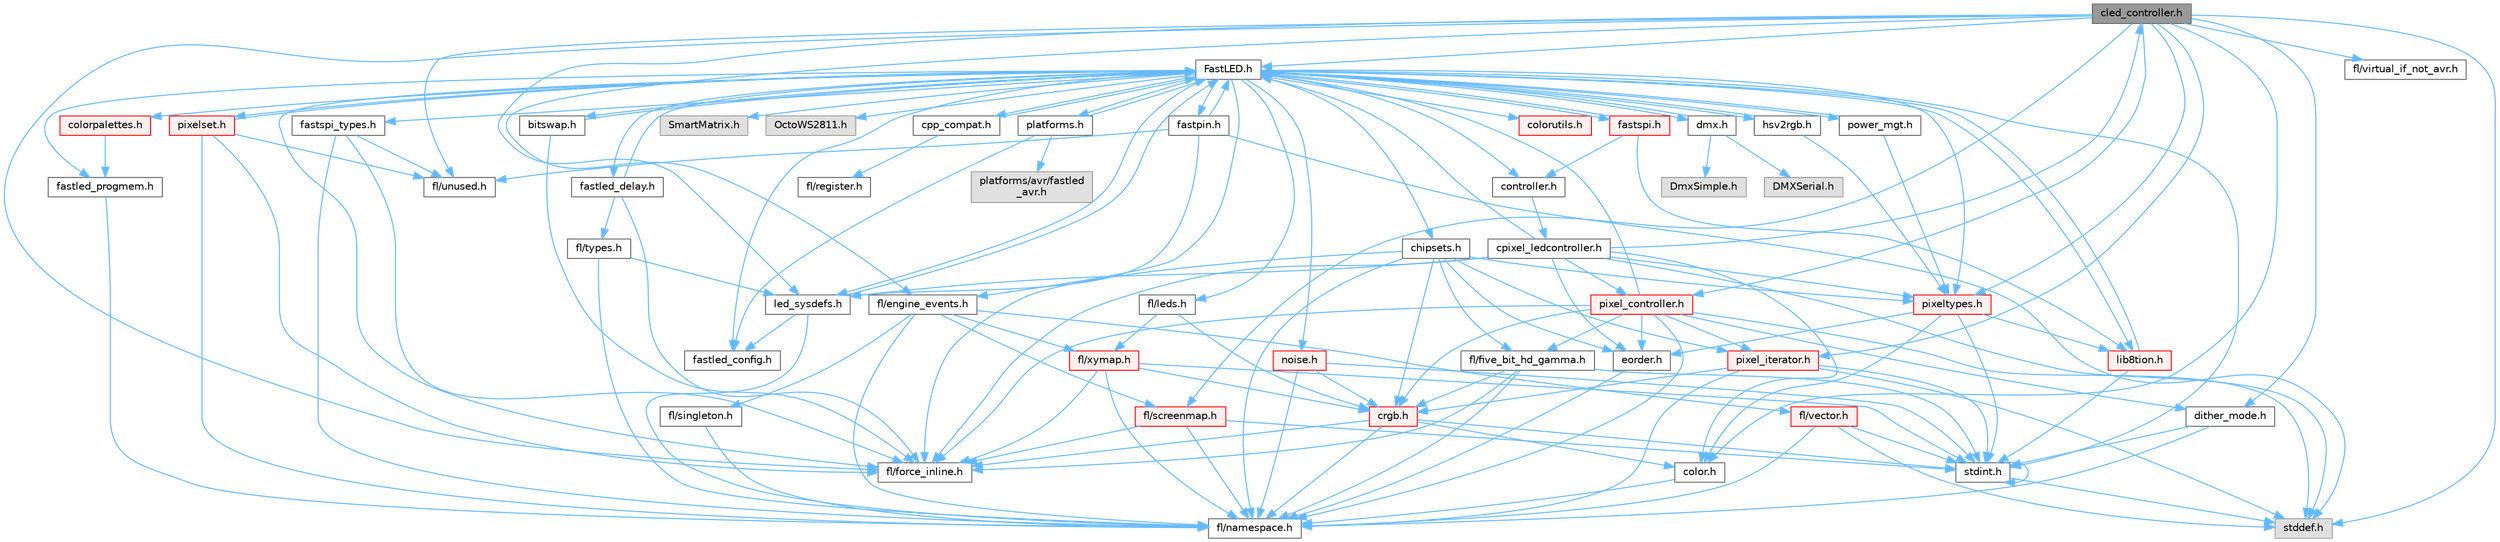 digraph "cled_controller.h"
{
 // INTERACTIVE_SVG=YES
 // LATEX_PDF_SIZE
  bgcolor="transparent";
  edge [fontname=Helvetica,fontsize=10,labelfontname=Helvetica,labelfontsize=10];
  node [fontname=Helvetica,fontsize=10,shape=box,height=0.2,width=0.4];
  Node1 [id="Node000001",label="cled_controller.h",height=0.2,width=0.4,color="gray40", fillcolor="grey60", style="filled", fontcolor="black",tooltip="base definitions used by led controllers for writing out led data"];
  Node1 -> Node2 [id="edge1_Node000001_Node000002",color="steelblue1",style="solid",tooltip=" "];
  Node2 [id="Node000002",label="stddef.h",height=0.2,width=0.4,color="grey60", fillcolor="#E0E0E0", style="filled",tooltip=" "];
  Node1 -> Node3 [id="edge2_Node000001_Node000003",color="steelblue1",style="solid",tooltip=" "];
  Node3 [id="Node000003",label="FastLED.h",height=0.2,width=0.4,color="grey40", fillcolor="white", style="filled",URL="$db/d97/_fast_l_e_d_8h.html",tooltip="central include file for FastLED, defines the CFastLED class/object"];
  Node3 -> Node4 [id="edge3_Node000003_Node000004",color="steelblue1",style="solid",tooltip=" "];
  Node4 [id="Node000004",label="stdint.h",height=0.2,width=0.4,color="grey40", fillcolor="white", style="filled",URL="$df/dd8/stdint_8h.html",tooltip=" "];
  Node4 -> Node2 [id="edge4_Node000004_Node000002",color="steelblue1",style="solid",tooltip=" "];
  Node4 -> Node4 [id="edge5_Node000004_Node000004",color="steelblue1",style="solid",tooltip=" "];
  Node3 -> Node5 [id="edge6_Node000003_Node000005",color="steelblue1",style="solid",tooltip=" "];
  Node5 [id="Node000005",label="SmartMatrix.h",height=0.2,width=0.4,color="grey60", fillcolor="#E0E0E0", style="filled",tooltip=" "];
  Node3 -> Node6 [id="edge7_Node000003_Node000006",color="steelblue1",style="solid",tooltip=" "];
  Node6 [id="Node000006",label="OctoWS2811.h",height=0.2,width=0.4,color="grey60", fillcolor="#E0E0E0", style="filled",tooltip=" "];
  Node3 -> Node7 [id="edge8_Node000003_Node000007",color="steelblue1",style="solid",tooltip=" "];
  Node7 [id="Node000007",label="fl/force_inline.h",height=0.2,width=0.4,color="grey40", fillcolor="white", style="filled",URL="$d4/d64/force__inline_8h.html",tooltip=" "];
  Node3 -> Node8 [id="edge9_Node000003_Node000008",color="steelblue1",style="solid",tooltip=" "];
  Node8 [id="Node000008",label="cpp_compat.h",height=0.2,width=0.4,color="grey40", fillcolor="white", style="filled",URL="$d9/d13/cpp__compat_8h.html",tooltip="Compatibility functions based on C++ version."];
  Node8 -> Node3 [id="edge10_Node000008_Node000003",color="steelblue1",style="solid",tooltip=" "];
  Node8 -> Node9 [id="edge11_Node000008_Node000009",color="steelblue1",style="solid",tooltip=" "];
  Node9 [id="Node000009",label="fl/register.h",height=0.2,width=0.4,color="grey40", fillcolor="white", style="filled",URL="$df/d80/register_8h.html",tooltip=" "];
  Node3 -> Node10 [id="edge12_Node000003_Node000010",color="steelblue1",style="solid",tooltip=" "];
  Node10 [id="Node000010",label="fastled_config.h",height=0.2,width=0.4,color="grey40", fillcolor="white", style="filled",URL="$d5/d11/fastled__config_8h.html",tooltip="Contains definitions that can be used to configure FastLED at compile time."];
  Node3 -> Node11 [id="edge13_Node000003_Node000011",color="steelblue1",style="solid",tooltip=" "];
  Node11 [id="Node000011",label="led_sysdefs.h",height=0.2,width=0.4,color="grey40", fillcolor="white", style="filled",URL="$d9/d3e/led__sysdefs_8h.html",tooltip="Determines which platform system definitions to include."];
  Node11 -> Node3 [id="edge14_Node000011_Node000003",color="steelblue1",style="solid",tooltip=" "];
  Node11 -> Node10 [id="edge15_Node000011_Node000010",color="steelblue1",style="solid",tooltip=" "];
  Node11 -> Node12 [id="edge16_Node000011_Node000012",color="steelblue1",style="solid",tooltip=" "];
  Node12 [id="Node000012",label="fl/namespace.h",height=0.2,width=0.4,color="grey40", fillcolor="white", style="filled",URL="$df/d2a/namespace_8h.html",tooltip="Implements the FastLED namespace macros."];
  Node3 -> Node13 [id="edge17_Node000003_Node000013",color="steelblue1",style="solid",tooltip=" "];
  Node13 [id="Node000013",label="fastled_delay.h",height=0.2,width=0.4,color="grey40", fillcolor="white", style="filled",URL="$d0/da8/fastled__delay_8h.html",tooltip="Utility functions and classes for managing delay cycles."];
  Node13 -> Node3 [id="edge18_Node000013_Node000003",color="steelblue1",style="solid",tooltip=" "];
  Node13 -> Node14 [id="edge19_Node000013_Node000014",color="steelblue1",style="solid",tooltip=" "];
  Node14 [id="Node000014",label="fl/types.h",height=0.2,width=0.4,color="grey40", fillcolor="white", style="filled",URL="$d7/da1/fl_2types_8h.html",tooltip=" "];
  Node14 -> Node12 [id="edge20_Node000014_Node000012",color="steelblue1",style="solid",tooltip=" "];
  Node14 -> Node11 [id="edge21_Node000014_Node000011",color="steelblue1",style="solid",tooltip=" "];
  Node13 -> Node7 [id="edge22_Node000013_Node000007",color="steelblue1",style="solid",tooltip=" "];
  Node3 -> Node15 [id="edge23_Node000003_Node000015",color="steelblue1",style="solid",tooltip=" "];
  Node15 [id="Node000015",label="bitswap.h",height=0.2,width=0.4,color="grey40", fillcolor="white", style="filled",URL="$de/ded/bitswap_8h.html",tooltip="Functions for doing a rotation of bits/bytes used by parallel output."];
  Node15 -> Node3 [id="edge24_Node000015_Node000003",color="steelblue1",style="solid",tooltip=" "];
  Node15 -> Node7 [id="edge25_Node000015_Node000007",color="steelblue1",style="solid",tooltip=" "];
  Node3 -> Node16 [id="edge26_Node000003_Node000016",color="steelblue1",style="solid",tooltip=" "];
  Node16 [id="Node000016",label="controller.h",height=0.2,width=0.4,color="grey40", fillcolor="white", style="filled",URL="$d2/dd9/controller_8h.html",tooltip="deprecated: base definitions used by led controllers for writing out led data"];
  Node16 -> Node17 [id="edge27_Node000016_Node000017",color="steelblue1",style="solid",tooltip=" "];
  Node17 [id="Node000017",label="cpixel_ledcontroller.h",height=0.2,width=0.4,color="grey40", fillcolor="white", style="filled",URL="$d9/d57/cpixel__ledcontroller_8h.html",tooltip="defines the templated version of the CLEDController class"];
  Node17 -> Node2 [id="edge28_Node000017_Node000002",color="steelblue1",style="solid",tooltip=" "];
  Node17 -> Node3 [id="edge29_Node000017_Node000003",color="steelblue1",style="solid",tooltip=" "];
  Node17 -> Node11 [id="edge30_Node000017_Node000011",color="steelblue1",style="solid",tooltip=" "];
  Node17 -> Node18 [id="edge31_Node000017_Node000018",color="steelblue1",style="solid",tooltip=" "];
  Node18 [id="Node000018",label="pixeltypes.h",height=0.2,width=0.4,color="red", fillcolor="#FFF0F0", style="filled",URL="$d2/dba/pixeltypes_8h.html",tooltip="Includes defintions for RGB and HSV pixels."];
  Node18 -> Node4 [id="edge32_Node000018_Node000004",color="steelblue1",style="solid",tooltip=" "];
  Node18 -> Node19 [id="edge33_Node000018_Node000019",color="steelblue1",style="solid",tooltip=" "];
  Node19 [id="Node000019",label="lib8tion.h",height=0.2,width=0.4,color="red", fillcolor="#FFF0F0", style="filled",URL="$df/da5/lib8tion_8h.html",tooltip="Fast, efficient 8-bit math functions specifically designed for high-performance LED programming."];
  Node19 -> Node3 [id="edge34_Node000019_Node000003",color="steelblue1",style="solid",tooltip=" "];
  Node19 -> Node4 [id="edge35_Node000019_Node000004",color="steelblue1",style="solid",tooltip=" "];
  Node18 -> Node43 [id="edge36_Node000018_Node000043",color="steelblue1",style="solid",tooltip=" "];
  Node43 [id="Node000043",label="color.h",height=0.2,width=0.4,color="grey40", fillcolor="white", style="filled",URL="$d2/d6b/src_2color_8h.html",tooltip="Contains definitions for color correction and temperature."];
  Node43 -> Node12 [id="edge37_Node000043_Node000012",color="steelblue1",style="solid",tooltip=" "];
  Node18 -> Node47 [id="edge38_Node000018_Node000047",color="steelblue1",style="solid",tooltip=" "];
  Node47 [id="Node000047",label="eorder.h",height=0.2,width=0.4,color="grey40", fillcolor="white", style="filled",URL="$db/d07/eorder_8h.html",tooltip="Defines color channel ordering enumerations."];
  Node47 -> Node12 [id="edge39_Node000047_Node000012",color="steelblue1",style="solid",tooltip=" "];
  Node17 -> Node43 [id="edge40_Node000017_Node000043",color="steelblue1",style="solid",tooltip=" "];
  Node17 -> Node47 [id="edge41_Node000017_Node000047",color="steelblue1",style="solid",tooltip=" "];
  Node17 -> Node7 [id="edge42_Node000017_Node000007",color="steelblue1",style="solid",tooltip=" "];
  Node17 -> Node49 [id="edge43_Node000017_Node000049",color="steelblue1",style="solid",tooltip=" "];
  Node49 [id="Node000049",label="pixel_controller.h",height=0.2,width=0.4,color="red", fillcolor="#FFF0F0", style="filled",URL="$d5/d4d/pixel__controller_8h.html",tooltip="Low level pixel data writing class."];
  Node49 -> Node2 [id="edge44_Node000049_Node000002",color="steelblue1",style="solid",tooltip=" "];
  Node49 -> Node51 [id="edge45_Node000049_Node000051",color="steelblue1",style="solid",tooltip=" "];
  Node51 [id="Node000051",label="fl/five_bit_hd_gamma.h",height=0.2,width=0.4,color="grey40", fillcolor="white", style="filled",URL="$dc/d44/five__bit__hd__gamma_8h.html",tooltip="Declares functions for five-bit gamma correction."];
  Node51 -> Node4 [id="edge46_Node000051_Node000004",color="steelblue1",style="solid",tooltip=" "];
  Node51 -> Node41 [id="edge47_Node000051_Node000041",color="steelblue1",style="solid",tooltip=" "];
  Node41 [id="Node000041",label="crgb.h",height=0.2,width=0.4,color="red", fillcolor="#FFF0F0", style="filled",URL="$db/dd1/crgb_8h.html",tooltip="Defines the red, green, and blue (RGB) pixel struct."];
  Node41 -> Node4 [id="edge48_Node000041_Node000004",color="steelblue1",style="solid",tooltip=" "];
  Node41 -> Node12 [id="edge49_Node000041_Node000012",color="steelblue1",style="solid",tooltip=" "];
  Node41 -> Node43 [id="edge50_Node000041_Node000043",color="steelblue1",style="solid",tooltip=" "];
  Node41 -> Node7 [id="edge51_Node000041_Node000007",color="steelblue1",style="solid",tooltip=" "];
  Node51 -> Node7 [id="edge52_Node000051_Node000007",color="steelblue1",style="solid",tooltip=" "];
  Node51 -> Node12 [id="edge53_Node000051_Node000012",color="steelblue1",style="solid",tooltip=" "];
  Node49 -> Node7 [id="edge54_Node000049_Node000007",color="steelblue1",style="solid",tooltip=" "];
  Node49 -> Node12 [id="edge55_Node000049_Node000012",color="steelblue1",style="solid",tooltip=" "];
  Node49 -> Node47 [id="edge56_Node000049_Node000047",color="steelblue1",style="solid",tooltip=" "];
  Node49 -> Node52 [id="edge57_Node000049_Node000052",color="steelblue1",style="solid",tooltip=" "];
  Node52 [id="Node000052",label="dither_mode.h",height=0.2,width=0.4,color="grey40", fillcolor="white", style="filled",URL="$d8/d90/dither__mode_8h.html",tooltip="Declares dithering options and types."];
  Node52 -> Node4 [id="edge58_Node000052_Node000004",color="steelblue1",style="solid",tooltip=" "];
  Node52 -> Node12 [id="edge59_Node000052_Node000012",color="steelblue1",style="solid",tooltip=" "];
  Node49 -> Node53 [id="edge60_Node000049_Node000053",color="steelblue1",style="solid",tooltip=" "];
  Node53 [id="Node000053",label="pixel_iterator.h",height=0.2,width=0.4,color="red", fillcolor="#FFF0F0", style="filled",URL="$d8/d6c/pixel__iterator_8h.html",tooltip="Non-templated low level pixel data writing class."];
  Node53 -> Node2 [id="edge61_Node000053_Node000002",color="steelblue1",style="solid",tooltip=" "];
  Node53 -> Node4 [id="edge62_Node000053_Node000004",color="steelblue1",style="solid",tooltip=" "];
  Node53 -> Node12 [id="edge63_Node000053_Node000012",color="steelblue1",style="solid",tooltip=" "];
  Node53 -> Node41 [id="edge64_Node000053_Node000041",color="steelblue1",style="solid",tooltip=" "];
  Node49 -> Node41 [id="edge65_Node000049_Node000041",color="steelblue1",style="solid",tooltip=" "];
  Node49 -> Node3 [id="edge66_Node000049_Node000003",color="steelblue1",style="solid",tooltip=" "];
  Node17 -> Node1 [id="edge67_Node000017_Node000001",color="steelblue1",style="solid",tooltip=" "];
  Node3 -> Node54 [id="edge68_Node000003_Node000054",color="steelblue1",style="solid",tooltip=" "];
  Node54 [id="Node000054",label="fastpin.h",height=0.2,width=0.4,color="grey40", fillcolor="white", style="filled",URL="$db/d65/fastpin_8h.html",tooltip="Class base definitions for defining fast pin access."];
  Node54 -> Node3 [id="edge69_Node000054_Node000003",color="steelblue1",style="solid",tooltip=" "];
  Node54 -> Node11 [id="edge70_Node000054_Node000011",color="steelblue1",style="solid",tooltip=" "];
  Node54 -> Node2 [id="edge71_Node000054_Node000002",color="steelblue1",style="solid",tooltip=" "];
  Node54 -> Node55 [id="edge72_Node000054_Node000055",color="steelblue1",style="solid",tooltip=" "];
  Node55 [id="Node000055",label="fl/unused.h",height=0.2,width=0.4,color="grey40", fillcolor="white", style="filled",URL="$d8/d4b/unused_8h.html",tooltip=" "];
  Node3 -> Node56 [id="edge73_Node000003_Node000056",color="steelblue1",style="solid",tooltip=" "];
  Node56 [id="Node000056",label="fastspi_types.h",height=0.2,width=0.4,color="grey40", fillcolor="white", style="filled",URL="$d2/ddb/fastspi__types_8h.html",tooltip="Data types and constants used by SPI interfaces."];
  Node56 -> Node7 [id="edge74_Node000056_Node000007",color="steelblue1",style="solid",tooltip=" "];
  Node56 -> Node12 [id="edge75_Node000056_Node000012",color="steelblue1",style="solid",tooltip=" "];
  Node56 -> Node55 [id="edge76_Node000056_Node000055",color="steelblue1",style="solid",tooltip=" "];
  Node3 -> Node57 [id="edge77_Node000003_Node000057",color="steelblue1",style="solid",tooltip=" "];
  Node57 [id="Node000057",label="dmx.h",height=0.2,width=0.4,color="grey40", fillcolor="white", style="filled",URL="$d3/de1/dmx_8h.html",tooltip="Defines the DMX512-based LED controllers."];
  Node57 -> Node3 [id="edge78_Node000057_Node000003",color="steelblue1",style="solid",tooltip=" "];
  Node57 -> Node58 [id="edge79_Node000057_Node000058",color="steelblue1",style="solid",tooltip=" "];
  Node58 [id="Node000058",label="DmxSimple.h",height=0.2,width=0.4,color="grey60", fillcolor="#E0E0E0", style="filled",tooltip=" "];
  Node57 -> Node59 [id="edge80_Node000057_Node000059",color="steelblue1",style="solid",tooltip=" "];
  Node59 [id="Node000059",label="DMXSerial.h",height=0.2,width=0.4,color="grey60", fillcolor="#E0E0E0", style="filled",tooltip=" "];
  Node3 -> Node60 [id="edge81_Node000003_Node000060",color="steelblue1",style="solid",tooltip=" "];
  Node60 [id="Node000060",label="platforms.h",height=0.2,width=0.4,color="grey40", fillcolor="white", style="filled",URL="$da/dc9/platforms_8h.html",tooltip="Determines which platforms headers to include."];
  Node60 -> Node3 [id="edge82_Node000060_Node000003",color="steelblue1",style="solid",tooltip=" "];
  Node60 -> Node10 [id="edge83_Node000060_Node000010",color="steelblue1",style="solid",tooltip=" "];
  Node60 -> Node61 [id="edge84_Node000060_Node000061",color="steelblue1",style="solid",tooltip=" "];
  Node61 [id="Node000061",label="platforms/avr/fastled\l_avr.h",height=0.2,width=0.4,color="grey60", fillcolor="#E0E0E0", style="filled",tooltip=" "];
  Node3 -> Node62 [id="edge85_Node000003_Node000062",color="steelblue1",style="solid",tooltip=" "];
  Node62 [id="Node000062",label="fastled_progmem.h",height=0.2,width=0.4,color="grey40", fillcolor="white", style="filled",URL="$df/dab/fastled__progmem_8h.html",tooltip="Wrapper definitions to allow seamless use of PROGMEM in environments that have it."];
  Node62 -> Node12 [id="edge86_Node000062_Node000012",color="steelblue1",style="solid",tooltip=" "];
  Node3 -> Node19 [id="edge87_Node000003_Node000019",color="steelblue1",style="solid",tooltip=" "];
  Node3 -> Node18 [id="edge88_Node000003_Node000018",color="steelblue1",style="solid",tooltip=" "];
  Node3 -> Node63 [id="edge89_Node000003_Node000063",color="steelblue1",style="solid",tooltip=" "];
  Node63 [id="Node000063",label="hsv2rgb.h",height=0.2,width=0.4,color="grey40", fillcolor="white", style="filled",URL="$de/d9a/hsv2rgb_8h.html",tooltip="Functions to convert from the HSV colorspace to the RGB colorspace."];
  Node63 -> Node3 [id="edge90_Node000063_Node000003",color="steelblue1",style="solid",tooltip=" "];
  Node63 -> Node18 [id="edge91_Node000063_Node000018",color="steelblue1",style="solid",tooltip=" "];
  Node3 -> Node64 [id="edge92_Node000003_Node000064",color="steelblue1",style="solid",tooltip=" "];
  Node64 [id="Node000064",label="colorutils.h",height=0.2,width=0.4,color="red", fillcolor="#FFF0F0", style="filled",URL="$d1/dfb/colorutils_8h.html",tooltip=" "];
  Node3 -> Node74 [id="edge93_Node000003_Node000074",color="steelblue1",style="solid",tooltip=" "];
  Node74 [id="Node000074",label="pixelset.h",height=0.2,width=0.4,color="red", fillcolor="#FFF0F0", style="filled",URL="$d4/d46/pixelset_8h.html",tooltip="Declares classes for managing logical groups of LEDs."];
  Node74 -> Node7 [id="edge94_Node000074_Node000007",color="steelblue1",style="solid",tooltip=" "];
  Node74 -> Node12 [id="edge95_Node000074_Node000012",color="steelblue1",style="solid",tooltip=" "];
  Node74 -> Node55 [id="edge96_Node000074_Node000055",color="steelblue1",style="solid",tooltip=" "];
  Node74 -> Node3 [id="edge97_Node000074_Node000003",color="steelblue1",style="solid",tooltip=" "];
  Node3 -> Node76 [id="edge98_Node000003_Node000076",color="steelblue1",style="solid",tooltip=" "];
  Node76 [id="Node000076",label="colorpalettes.h",height=0.2,width=0.4,color="red", fillcolor="#FFF0F0", style="filled",URL="$dc/dcc/colorpalettes_8h.html",tooltip="Declarations for the predefined color palettes supplied by FastLED."];
  Node76 -> Node62 [id="edge99_Node000076_Node000062",color="steelblue1",style="solid",tooltip=" "];
  Node3 -> Node77 [id="edge100_Node000003_Node000077",color="steelblue1",style="solid",tooltip=" "];
  Node77 [id="Node000077",label="noise.h",height=0.2,width=0.4,color="red", fillcolor="#FFF0F0", style="filled",URL="$d1/d31/noise_8h.html",tooltip="Functions to generate and fill arrays with noise."];
  Node77 -> Node4 [id="edge101_Node000077_Node000004",color="steelblue1",style="solid",tooltip=" "];
  Node77 -> Node41 [id="edge102_Node000077_Node000041",color="steelblue1",style="solid",tooltip=" "];
  Node77 -> Node12 [id="edge103_Node000077_Node000012",color="steelblue1",style="solid",tooltip=" "];
  Node3 -> Node78 [id="edge104_Node000003_Node000078",color="steelblue1",style="solid",tooltip=" "];
  Node78 [id="Node000078",label="power_mgt.h",height=0.2,width=0.4,color="grey40", fillcolor="white", style="filled",URL="$dc/d5b/power__mgt_8h.html",tooltip="Functions to limit the power used by FastLED."];
  Node78 -> Node3 [id="edge105_Node000078_Node000003",color="steelblue1",style="solid",tooltip=" "];
  Node78 -> Node18 [id="edge106_Node000078_Node000018",color="steelblue1",style="solid",tooltip=" "];
  Node3 -> Node79 [id="edge107_Node000003_Node000079",color="steelblue1",style="solid",tooltip=" "];
  Node79 [id="Node000079",label="fastspi.h",height=0.2,width=0.4,color="red", fillcolor="#FFF0F0", style="filled",URL="$d6/ddc/fastspi_8h.html",tooltip="Serial peripheral interface (SPI) definitions per platform."];
  Node79 -> Node3 [id="edge108_Node000079_Node000003",color="steelblue1",style="solid",tooltip=" "];
  Node79 -> Node16 [id="edge109_Node000079_Node000016",color="steelblue1",style="solid",tooltip=" "];
  Node79 -> Node19 [id="edge110_Node000079_Node000019",color="steelblue1",style="solid",tooltip=" "];
  Node3 -> Node81 [id="edge111_Node000003_Node000081",color="steelblue1",style="solid",tooltip=" "];
  Node81 [id="Node000081",label="chipsets.h",height=0.2,width=0.4,color="grey40", fillcolor="white", style="filled",URL="$db/d66/chipsets_8h.html",tooltip="Contains the bulk of the definitions for the various LED chipsets supported."];
  Node81 -> Node18 [id="edge112_Node000081_Node000018",color="steelblue1",style="solid",tooltip=" "];
  Node81 -> Node51 [id="edge113_Node000081_Node000051",color="steelblue1",style="solid",tooltip=" "];
  Node81 -> Node7 [id="edge114_Node000081_Node000007",color="steelblue1",style="solid",tooltip=" "];
  Node81 -> Node53 [id="edge115_Node000081_Node000053",color="steelblue1",style="solid",tooltip=" "];
  Node81 -> Node41 [id="edge116_Node000081_Node000041",color="steelblue1",style="solid",tooltip=" "];
  Node81 -> Node47 [id="edge117_Node000081_Node000047",color="steelblue1",style="solid",tooltip=" "];
  Node81 -> Node12 [id="edge118_Node000081_Node000012",color="steelblue1",style="solid",tooltip=" "];
  Node3 -> Node82 [id="edge119_Node000003_Node000082",color="steelblue1",style="solid",tooltip=" "];
  Node82 [id="Node000082",label="fl/engine_events.h",height=0.2,width=0.4,color="grey40", fillcolor="white", style="filled",URL="$db/dc0/engine__events_8h.html",tooltip=" "];
  Node82 -> Node12 [id="edge120_Node000082_Node000012",color="steelblue1",style="solid",tooltip=" "];
  Node82 -> Node83 [id="edge121_Node000082_Node000083",color="steelblue1",style="solid",tooltip=" "];
  Node83 [id="Node000083",label="fl/screenmap.h",height=0.2,width=0.4,color="red", fillcolor="#FFF0F0", style="filled",URL="$d7/d97/screenmap_8h.html",tooltip=" "];
  Node83 -> Node4 [id="edge122_Node000083_Node000004",color="steelblue1",style="solid",tooltip=" "];
  Node83 -> Node7 [id="edge123_Node000083_Node000007",color="steelblue1",style="solid",tooltip=" "];
  Node83 -> Node12 [id="edge124_Node000083_Node000012",color="steelblue1",style="solid",tooltip=" "];
  Node82 -> Node88 [id="edge125_Node000082_Node000088",color="steelblue1",style="solid",tooltip=" "];
  Node88 [id="Node000088",label="fl/singleton.h",height=0.2,width=0.4,color="grey40", fillcolor="white", style="filled",URL="$d4/d0b/singleton_8h.html",tooltip=" "];
  Node88 -> Node12 [id="edge126_Node000088_Node000012",color="steelblue1",style="solid",tooltip=" "];
  Node82 -> Node35 [id="edge127_Node000082_Node000035",color="steelblue1",style="solid",tooltip=" "];
  Node35 [id="Node000035",label="fl/vector.h",height=0.2,width=0.4,color="red", fillcolor="#FFF0F0", style="filled",URL="$d6/d68/vector_8h.html",tooltip=" "];
  Node35 -> Node2 [id="edge128_Node000035_Node000002",color="steelblue1",style="solid",tooltip=" "];
  Node35 -> Node4 [id="edge129_Node000035_Node000004",color="steelblue1",style="solid",tooltip=" "];
  Node35 -> Node12 [id="edge130_Node000035_Node000012",color="steelblue1",style="solid",tooltip=" "];
  Node82 -> Node70 [id="edge131_Node000082_Node000070",color="steelblue1",style="solid",tooltip=" "];
  Node70 [id="Node000070",label="fl/xymap.h",height=0.2,width=0.4,color="red", fillcolor="#FFF0F0", style="filled",URL="$da/d61/xymap_8h.html",tooltip=" "];
  Node70 -> Node4 [id="edge132_Node000070_Node000004",color="steelblue1",style="solid",tooltip=" "];
  Node70 -> Node41 [id="edge133_Node000070_Node000041",color="steelblue1",style="solid",tooltip=" "];
  Node70 -> Node7 [id="edge134_Node000070_Node000007",color="steelblue1",style="solid",tooltip=" "];
  Node70 -> Node12 [id="edge135_Node000070_Node000012",color="steelblue1",style="solid",tooltip=" "];
  Node3 -> Node89 [id="edge136_Node000003_Node000089",color="steelblue1",style="solid",tooltip=" "];
  Node89 [id="Node000089",label="fl/leds.h",height=0.2,width=0.4,color="grey40", fillcolor="white", style="filled",URL="$da/d78/leds_8h.html",tooltip=" "];
  Node89 -> Node41 [id="edge137_Node000089_Node000041",color="steelblue1",style="solid",tooltip=" "];
  Node89 -> Node70 [id="edge138_Node000089_Node000070",color="steelblue1",style="solid",tooltip=" "];
  Node1 -> Node11 [id="edge139_Node000001_Node000011",color="steelblue1",style="solid",tooltip=" "];
  Node1 -> Node18 [id="edge140_Node000001_Node000018",color="steelblue1",style="solid",tooltip=" "];
  Node1 -> Node43 [id="edge141_Node000001_Node000043",color="steelblue1",style="solid",tooltip=" "];
  Node1 -> Node7 [id="edge142_Node000001_Node000007",color="steelblue1",style="solid",tooltip=" "];
  Node1 -> Node55 [id="edge143_Node000001_Node000055",color="steelblue1",style="solid",tooltip=" "];
  Node1 -> Node49 [id="edge144_Node000001_Node000049",color="steelblue1",style="solid",tooltip=" "];
  Node1 -> Node52 [id="edge145_Node000001_Node000052",color="steelblue1",style="solid",tooltip=" "];
  Node1 -> Node53 [id="edge146_Node000001_Node000053",color="steelblue1",style="solid",tooltip=" "];
  Node1 -> Node82 [id="edge147_Node000001_Node000082",color="steelblue1",style="solid",tooltip=" "];
  Node1 -> Node83 [id="edge148_Node000001_Node000083",color="steelblue1",style="solid",tooltip=" "];
  Node1 -> Node90 [id="edge149_Node000001_Node000090",color="steelblue1",style="solid",tooltip=" "];
  Node90 [id="Node000090",label="fl/virtual_if_not_avr.h",height=0.2,width=0.4,color="grey40", fillcolor="white", style="filled",URL="$da/ddb/virtual__if__not__avr_8h.html",tooltip=" "];
}
